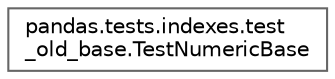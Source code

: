 digraph "Graphical Class Hierarchy"
{
 // LATEX_PDF_SIZE
  bgcolor="transparent";
  edge [fontname=Helvetica,fontsize=10,labelfontname=Helvetica,labelfontsize=10];
  node [fontname=Helvetica,fontsize=10,shape=box,height=0.2,width=0.4];
  rankdir="LR";
  Node0 [id="Node000000",label="pandas.tests.indexes.test\l_old_base.TestNumericBase",height=0.2,width=0.4,color="grey40", fillcolor="white", style="filled",URL="$d7/d74/classpandas_1_1tests_1_1indexes_1_1test__old__base_1_1TestNumericBase.html",tooltip=" "];
}
